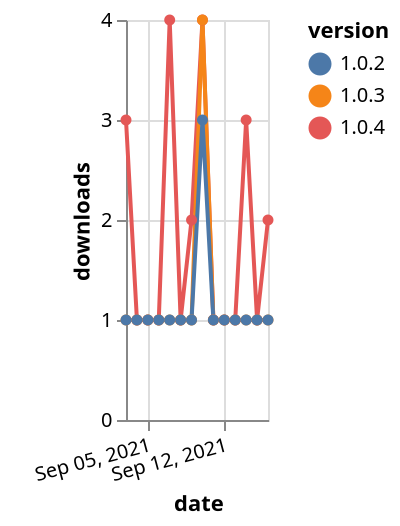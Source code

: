 {"$schema": "https://vega.github.io/schema/vega-lite/v5.json", "description": "A simple bar chart with embedded data.", "data": {"values": [{"date": "2021-09-03", "total": 585, "delta": 3, "version": "1.0.4"}, {"date": "2021-09-04", "total": 586, "delta": 1, "version": "1.0.4"}, {"date": "2021-09-05", "total": 587, "delta": 1, "version": "1.0.4"}, {"date": "2021-09-06", "total": 588, "delta": 1, "version": "1.0.4"}, {"date": "2021-09-07", "total": 592, "delta": 4, "version": "1.0.4"}, {"date": "2021-09-08", "total": 593, "delta": 1, "version": "1.0.4"}, {"date": "2021-09-09", "total": 595, "delta": 2, "version": "1.0.4"}, {"date": "2021-09-10", "total": 599, "delta": 4, "version": "1.0.4"}, {"date": "2021-09-11", "total": 600, "delta": 1, "version": "1.0.4"}, {"date": "2021-09-12", "total": 601, "delta": 1, "version": "1.0.4"}, {"date": "2021-09-13", "total": 602, "delta": 1, "version": "1.0.4"}, {"date": "2021-09-14", "total": 605, "delta": 3, "version": "1.0.4"}, {"date": "2021-09-15", "total": 606, "delta": 1, "version": "1.0.4"}, {"date": "2021-09-16", "total": 608, "delta": 2, "version": "1.0.4"}, {"date": "2021-09-03", "total": 518, "delta": 1, "version": "1.0.3"}, {"date": "2021-09-04", "total": 519, "delta": 1, "version": "1.0.3"}, {"date": "2021-09-05", "total": 520, "delta": 1, "version": "1.0.3"}, {"date": "2021-09-06", "total": 521, "delta": 1, "version": "1.0.3"}, {"date": "2021-09-07", "total": 522, "delta": 1, "version": "1.0.3"}, {"date": "2021-09-08", "total": 523, "delta": 1, "version": "1.0.3"}, {"date": "2021-09-09", "total": 524, "delta": 1, "version": "1.0.3"}, {"date": "2021-09-10", "total": 528, "delta": 4, "version": "1.0.3"}, {"date": "2021-09-11", "total": 529, "delta": 1, "version": "1.0.3"}, {"date": "2021-09-12", "total": 530, "delta": 1, "version": "1.0.3"}, {"date": "2021-09-13", "total": 531, "delta": 1, "version": "1.0.3"}, {"date": "2021-09-14", "total": 532, "delta": 1, "version": "1.0.3"}, {"date": "2021-09-15", "total": 533, "delta": 1, "version": "1.0.3"}, {"date": "2021-09-16", "total": 534, "delta": 1, "version": "1.0.3"}, {"date": "2021-09-03", "total": 305, "delta": 1, "version": "1.0.2"}, {"date": "2021-09-04", "total": 306, "delta": 1, "version": "1.0.2"}, {"date": "2021-09-05", "total": 307, "delta": 1, "version": "1.0.2"}, {"date": "2021-09-06", "total": 308, "delta": 1, "version": "1.0.2"}, {"date": "2021-09-07", "total": 309, "delta": 1, "version": "1.0.2"}, {"date": "2021-09-08", "total": 310, "delta": 1, "version": "1.0.2"}, {"date": "2021-09-09", "total": 311, "delta": 1, "version": "1.0.2"}, {"date": "2021-09-10", "total": 314, "delta": 3, "version": "1.0.2"}, {"date": "2021-09-11", "total": 315, "delta": 1, "version": "1.0.2"}, {"date": "2021-09-12", "total": 316, "delta": 1, "version": "1.0.2"}, {"date": "2021-09-13", "total": 317, "delta": 1, "version": "1.0.2"}, {"date": "2021-09-14", "total": 318, "delta": 1, "version": "1.0.2"}, {"date": "2021-09-15", "total": 319, "delta": 1, "version": "1.0.2"}, {"date": "2021-09-16", "total": 320, "delta": 1, "version": "1.0.2"}]}, "width": "container", "mark": {"type": "line", "point": {"filled": true}}, "encoding": {"x": {"field": "date", "type": "temporal", "timeUnit": "yearmonthdate", "title": "date", "axis": {"labelAngle": -15}}, "y": {"field": "delta", "type": "quantitative", "title": "downloads"}, "color": {"field": "version", "type": "nominal"}, "tooltip": {"field": "delta"}}}